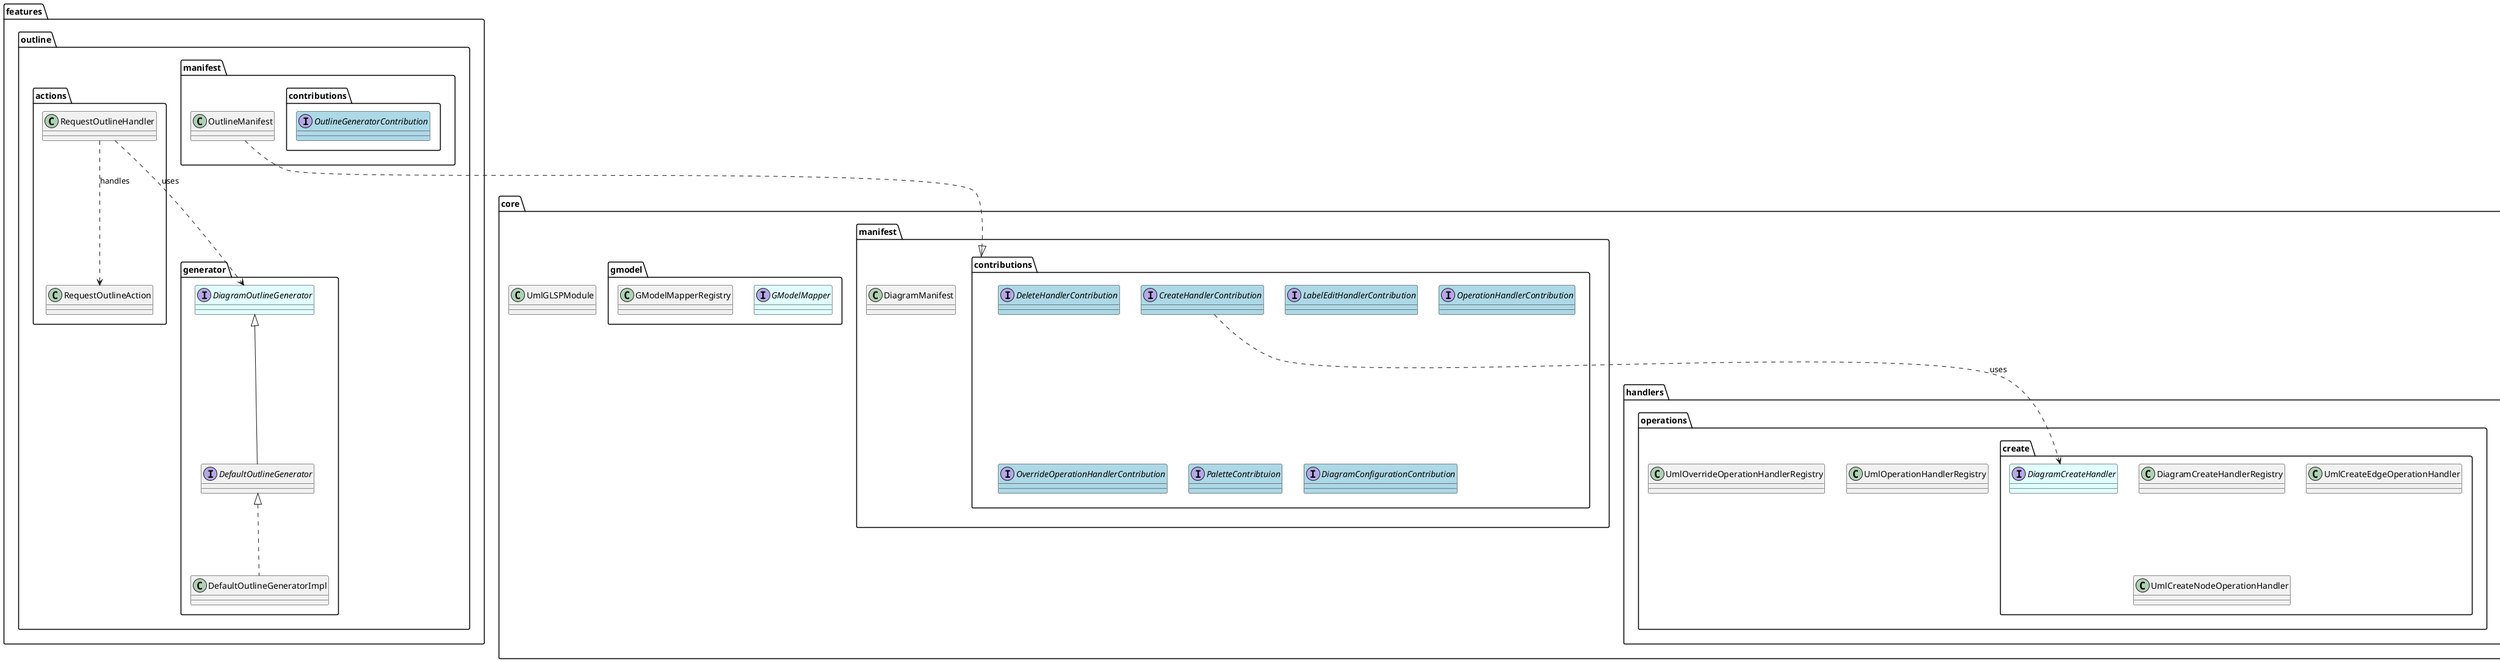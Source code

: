 @startuml bigUML
/'
Todo: 
1) Module dependencies e.g. Communication -> Common
2) OperationHandlers
3) GModel

Probleme:
1) Kein Rebinding mehr möglich
'/
hide stereotype
<style>
.contributionPoint {
    BackgroundColor LightBlue
}
.injectionInterface {
    BackgroundColor LightCyan
}
</style>

package "core" {
    class UmlGLSPModule

    package "core.manifest" {
        package "core.manifest.contributions" {
            interface CreateHandlerContribution <<contributionPoint>>
            interface DeleteHandlerContribution <<contributionPoint>>
            interface LabelEditHandlerContribution <<contributionPoint>>
            interface OperationHandlerContribution <<contributionPoint>>
            interface OverrideOperationHandlerContribution <<contributionPoint>>
            interface PaletteContribtuion <<contributionPoint>>
            interface DiagramConfigurationContribution <<contributionPoint>>
        }

        class DiagramManifest
    }

    package "core.gmodel" {
        interface GModelMapper <<injectionInterface>>
        class GModelMapperRegistry
    }

    package "core.handlers.operations" {
        package "core.handlers.operations.create" {
            interface DiagramCreateHandler <<injectionInterface>>
            class DiagramCreateHandlerRegistry
            class UmlCreateEdgeOperationHandler
            class UmlCreateNodeOperationHandler
        }

        /'
        package "core.handlers.operations.delete" {
            interface DiagramDeleteHandler <<injectionInterface>>
            class DiagramDeleteHandlerRegistry
            class UmlDeleteOperationHandler
        }

        package "core.handlers.operations.direct.editing" {
            interface DiagramLabelEditHandler <<injectionInterface>>
            class DiagramLabelEditHandlerRegistry
            class UmlLabelEditOperationHandler
        } 
        '/
        
        class UmlOperationHandlerRegistry
        class UmlOverrideOperationHandlerRegistry
    }

    CreateHandlerContribution ..> DiagramCreateHandler : uses
}

package "features" {
    package "features.outline" {
        package "features.outline.generator" {
            interface DiagramOutlineGenerator <<injectionInterface>>
            interface DefaultOutlineGenerator implements DiagramOutlineGenerator
            class DefaultOutlineGeneratorImpl implements DefaultOutlineGenerator
        }
        package "features.outline.manifest" {
            package "features.outline.manifest.contributions" {
                interface OutlineGeneratorContribution <<contributionPoint>>
            }
            class OutlineManifest
            OutlineManifest ..|> "core.manifest.contributions"
        }
        package "features.outline.actions" {
            class RequestOutlineAction
            class RequestOutlineHandler

            RequestOutlineHandler ..> RequestOutlineAction : handles
            RequestOutlineHandler ..> DiagramOutlineGenerator : uses

        }
    }
}

package "uml" {
    package "uml.handler.operations" {
        package "uml.handler.operations.create" {
            class BaseCreateHandler implements DiagramCreateHandler
            class BaseCreateChildNodeHandler extends BaseCreateHandler
            class BaseCreateEdgeHandler extends BaseCreateHandler
            class BaseCreateNodeHandler extends BaseCreateHandler
        }
    }

    package "uml.gmodel" {
        class BaseGModelMapper implements GModelMapper
    }

    package "uml.communication" {
        package "uml.communication.manifest" {
            class CommunicationUmlManifest extends DiagramManifest

            /'
            CommunicationUmlManifest ..|> "core.manifest.contributions"
            CommunicationUmlManifest ..|> "features.outline.manifest.contributions"
            '/
        } 

        package "uml.communication.gmodel" {
            class InteractionNodeMapper extends BaseGModelMapper
            class LifelineNodeMapper extends BaseGModelMapper
            class MessageNodeMapper extends BaseGModelMapper
        }
        
        package "uml.communication.operations" {
            package "uml.communication.operations.interaction" {
                class CreateInteractionHandler extends BaseCreateNodeHandler
                class DeleteInteractionHandler
                class RenameInteractionHandler
            }
            package "uml.communication.operations.lifeline" {
                class CreateLifelineHandler extends BaseCreateChildNodeHandler
                class DeleteLifelineHandler
                class RenameLifelineHandler
            }
            package "uml.communication.operations.message" {
                class CreateMessageHandler extends BaseCreateEdgeHandler
                class DeleteMessageHandler
                class RenameMessageHandler
            }
        }

        package "uml.communication.features.outline" {
            class CommunicationOutlineGenerator implements DiagramOutlineGenerator
        }

    }
}

@enduml

